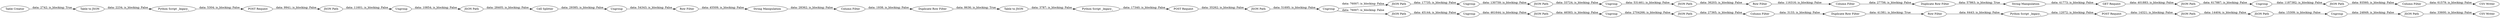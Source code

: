 digraph {
	"-1666243456396587779_15" [label="JSON Path"]
	"-1666243456396587779_44" [label="JSON Path"]
	"-1666243456396587779_53" [label="Duplicate Row Filter"]
	"-1666243456396587779_35" [label=Ungroup]
	"-1666243456396587779_46" [label="JSON Path"]
	"-1666243456396587779_59" [label="Column Filter"]
	"-1666243456396587779_14" [label="POST Request"]
	"-1666243456396587779_28" [label="JSON Path"]
	"-1666243456396587779_17" [label="JSON Path"]
	"-1666243456396587779_25" [label="Table to JSON"]
	"-1666243456396587779_22" [label="Column Filter"]
	"-1666243456396587779_33" [label="Column Filter"]
	"-1666243456396587779_45" [label="CSV Writer"]
	"-1666243456396587779_18" [label="Cell Splitter"]
	"-1666243456396587779_54" [label="String Manipulation"]
	"-1666243456396587779_47" [label=Ungroup]
	"-1666243456396587779_39" [label="POST Request"]
	"-1666243456396587779_31" [label=Ungroup]
	"-1666243456396587779_13" [label="Python Script _legacy_"]
	"-1666243456396587779_48" [label="JSON Path"]
	"-1666243456396587779_20" [label="Row Filter"]
	"-1666243456396587779_23" [label="Duplicate Row Filter"]
	"-1666243456396587779_56" [label="JSON Path"]
	"-1666243456396587779_50" [label="JSON Path"]
	"-1666243456396587779_55" [label="GET Request"]
	"-1666243456396587779_51" [label="Column Filter"]
	"-1666243456396587779_19" [label=Ungroup]
	"-1666243456396587779_60" [label="CSV Writer"]
	"-1666243456396587779_38" [label="Python Script _legacy_"]
	"-1666243456396587779_34" [label="Duplicate Row Filter"]
	"-1666243456396587779_52" [label="Row Filter"]
	"-1666243456396587779_29" [label=Ungroup]
	"-1666243456396587779_26" [label="Python Script _legacy_"]
	"-1666243456396587779_41" [label="JSON Path"]
	"-1666243456396587779_32" [label="JSON Path"]
	"-1666243456396587779_21" [label="String Manipulation"]
	"-1666243456396587779_37" [label="Row Filter"]
	"-1666243456396587779_58" [label="JSON Path"]
	"-1666243456396587779_49" [label=Ungroup]
	"-1666243456396587779_27" [label="POST Request"]
	"-1666243456396587779_57" [label=Ungroup]
	"-1666243456396587779_24" [label="Table Creator"]
	"-1666243456396587779_30" [label="JSON Path"]
	"-1666243456396587779_36" [label="JSON Path"]
	"-1666243456396587779_43" [label=Ungroup]
	"-1666243456396587779_40" [label="JSON Path"]
	"-1666243456396587779_16" [label=Ungroup]
	"-1666243456396587779_11" [label="Table to JSON"]
	"-1666243456396587779_21" -> "-1666243456396587779_22" [label="data: 28362; is_blocking: False"]
	"-1666243456396587779_58" -> "-1666243456396587779_59" [label="data: 93560; is_blocking: False"]
	"-1666243456396587779_54" -> "-1666243456396587779_55" [label="data: 41773; is_blocking: False"]
	"-1666243456396587779_17" -> "-1666243456396587779_18" [label="data: 28405; is_blocking: False"]
	"-1666243456396587779_53" -> "-1666243456396587779_54" [label="data: 57863; is_blocking: True"]
	"-1666243456396587779_33" -> "-1666243456396587779_34" [label="data: 3133; is_blocking: False"]
	"-1666243456396587779_15" -> "-1666243456396587779_16" [label="data: 11601; is_blocking: False"]
	"-1666243456396587779_39" -> "-1666243456396587779_40" [label="data: 14321; is_blocking: False"]
	"-1666243456396587779_11" -> "-1666243456396587779_13" [label="data: 2234; is_blocking: False"]
	"-1666243456396587779_19" -> "-1666243456396587779_20" [label="data: 54343; is_blocking: False"]
	"-1666243456396587779_37" -> "-1666243456396587779_38" [label="data: 6443; is_blocking: False"]
	"-1666243456396587779_24" -> "-1666243456396587779_11" [label="data: 2742; is_blocking: True"]
	"-1666243456396587779_22" -> "-1666243456396587779_23" [label="data: 1938; is_blocking: False"]
	"-1666243456396587779_25" -> "-1666243456396587779_26" [label="data: 3787; is_blocking: False"]
	"-1666243456396587779_29" -> "-1666243456396587779_46" [label="data: 76007; is_blocking: False"]
	"-1666243456396587779_59" -> "-1666243456396587779_60" [label="data: 61579; is_blocking: False"]
	"-1666243456396587779_49" -> "-1666243456396587779_50" [label="data: 531461; is_blocking: False"]
	"-1666243456396587779_51" -> "-1666243456396587779_53" [label="data: 27756; is_blocking: False"]
	"-1666243456396587779_46" -> "-1666243456396587779_47" [label="data: 17735; is_blocking: False"]
	"-1666243456396587779_55" -> "-1666243456396587779_56" [label="data: 401883; is_blocking: False"]
	"-1666243456396587779_31" -> "-1666243456396587779_32" [label="data: 461644; is_blocking: False"]
	"-1666243456396587779_44" -> "-1666243456396587779_45" [label="data: 33600; is_blocking: False"]
	"-1666243456396587779_26" -> "-1666243456396587779_27" [label="data: 17340; is_blocking: False"]
	"-1666243456396587779_13" -> "-1666243456396587779_14" [label="data: 5304; is_blocking: False"]
	"-1666243456396587779_48" -> "-1666243456396587779_49" [label="data: 33724; is_blocking: False"]
	"-1666243456396587779_32" -> "-1666243456396587779_35" [label="data: 46583; is_blocking: False"]
	"-1666243456396587779_16" -> "-1666243456396587779_17" [label="data: 10854; is_blocking: False"]
	"-1666243456396587779_52" -> "-1666243456396587779_51" [label="data: 116316; is_blocking: False"]
	"-1666243456396587779_50" -> "-1666243456396587779_52" [label="data: 36203; is_blocking: False"]
	"-1666243456396587779_14" -> "-1666243456396587779_15" [label="data: 9941; is_blocking: False"]
	"-1666243456396587779_43" -> "-1666243456396587779_44" [label="data: 24849; is_blocking: False"]
	"-1666243456396587779_35" -> "-1666243456396587779_36" [label="data: 2704266; is_blocking: False"]
	"-1666243456396587779_27" -> "-1666243456396587779_28" [label="data: 35262; is_blocking: False"]
	"-1666243456396587779_47" -> "-1666243456396587779_48" [label="data: 130759; is_blocking: False"]
	"-1666243456396587779_38" -> "-1666243456396587779_39" [label="data: 12072; is_blocking: False"]
	"-1666243456396587779_57" -> "-1666243456396587779_58" [label="data: 1187382; is_blocking: False"]
	"-1666243456396587779_20" -> "-1666243456396587779_21" [label="data: 45509; is_blocking: False"]
	"-1666243456396587779_40" -> "-1666243456396587779_41" [label="data: 14404; is_blocking: False"]
	"-1666243456396587779_28" -> "-1666243456396587779_29" [label="data: 51695; is_blocking: False"]
	"-1666243456396587779_36" -> "-1666243456396587779_33" [label="data: 27365; is_blocking: False"]
	"-1666243456396587779_41" -> "-1666243456396587779_43" [label="data: 15309; is_blocking: False"]
	"-1666243456396587779_56" -> "-1666243456396587779_57" [label="data: 617887; is_blocking: False"]
	"-1666243456396587779_23" -> "-1666243456396587779_25" [label="data: 8636; is_blocking: True"]
	"-1666243456396587779_18" -> "-1666243456396587779_19" [label="data: 29385; is_blocking: False"]
	"-1666243456396587779_34" -> "-1666243456396587779_37" [label="data: 41381; is_blocking: True"]
	"-1666243456396587779_29" -> "-1666243456396587779_30" [label="data: 76007; is_blocking: False"]
	"-1666243456396587779_30" -> "-1666243456396587779_31" [label="data: 45144; is_blocking: False"]
	rankdir=LR
}
